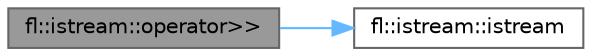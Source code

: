 digraph "fl::istream::operator&gt;&gt;"
{
 // INTERACTIVE_SVG=YES
 // LATEX_PDF_SIZE
  bgcolor="transparent";
  edge [fontname=Helvetica,fontsize=10,labelfontname=Helvetica,labelfontsize=10];
  node [fontname=Helvetica,fontsize=10,shape=box,height=0.2,width=0.4];
  rankdir="LR";
  Node1 [id="Node000001",label="fl::istream::operator\>\>",height=0.2,width=0.4,color="gray40", fillcolor="grey60", style="filled", fontcolor="black",tooltip=" "];
  Node1 -> Node2 [id="edge1_Node000001_Node000002",color="steelblue1",style="solid",tooltip=" "];
  Node2 [id="Node000002",label="fl::istream::istream",height=0.2,width=0.4,color="grey40", fillcolor="white", style="filled",URL="$de/def/classfl_1_1istream_a569cadcc45ecf604ca5445aae9d7d1b6.html#a569cadcc45ecf604ca5445aae9d7d1b6",tooltip=" "];
}
